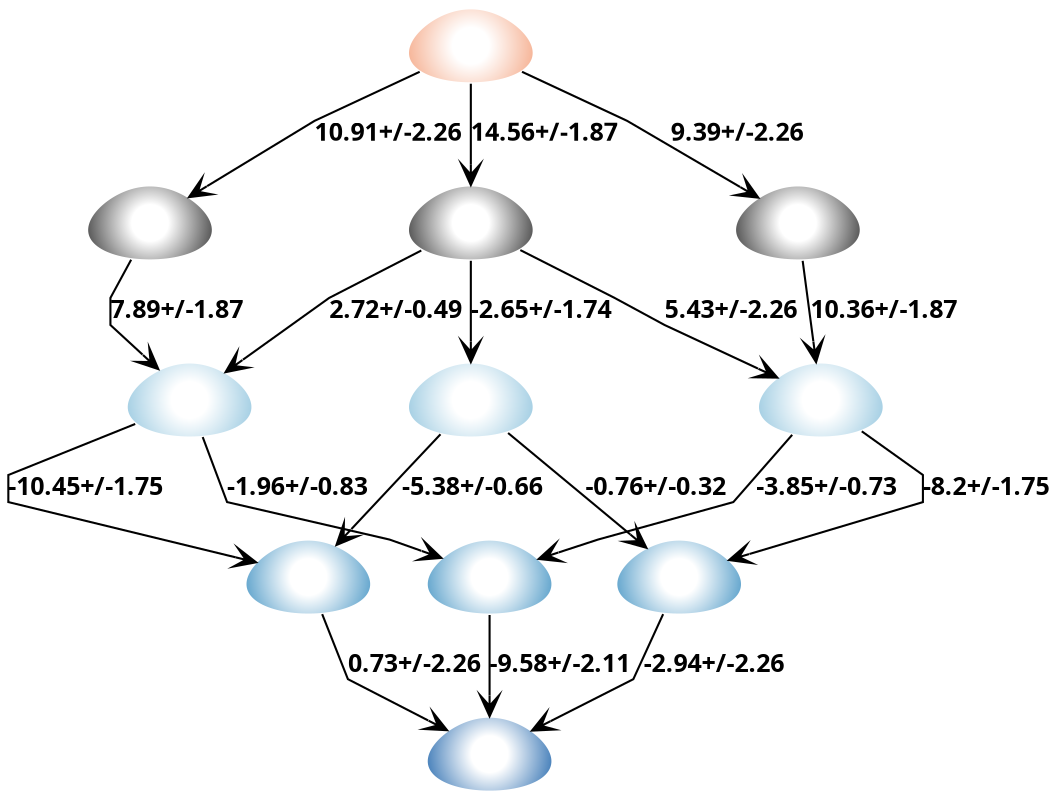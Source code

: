 strict digraph G {
	graph [bb="0,0,573,376",
		fontname="sans bold",
		splines=polyline
	];
	node [label="\N"];
	subgraph subgraph_0 {
		graph [label="Neutral charge",
			style=""
		];
		SM07_micro002		 [charge=0,
			color="#ffffff:#333333",
			fontcolor=black,
			fontname="sans bold",
			fontsize=12,
			height=0.5,
			image="Images\Microstates\SM07_micro002.svg",
			label="",
			labelloc=b,
			penwidth=1,
			pos="428,273",
			shape=egg,
			style=radial,
			width=0.79843];
		SM07_micro003		 [charge=0,
			color="#ffffff:#333333",
			fontcolor=black,
			fontname="sans bold",
			fontsize=12,
			height=0.5,
			image="Images\Microstates\SM07_micro003.svg",
			label="",
			labelloc=b,
			penwidth=1,
			pos="78,273",
			shape=egg,
			style=radial,
			width=0.79843];
		SM07_micro004		 [charge=0,
			color="#ffffff:#333333",
			fontcolor=black,
			fontname="sans bold",
			fontsize=12,
			height=0.5,
			image="Images\Microstates\SM07_micro004.svg",
			label="",
			labelloc=b,
			penwidth=1,
			pos="251,273",
			shape=egg,
			style=radial,
			width=0.79843];
	}
	subgraph subgraph_2 {
		graph [label="+2 charge",
			style=""
		];
		SM07_micro013		 [charge=2,
			color="#ffffff:#4393c3",
			fontcolor=black,
			fontname="sans bold",
			fontsize=12,
			height=0.5,
			image="Images\Microstates\SM07_micro013.svg",
			label="",
			labelloc=b,
			penwidth=1,
			pos="365,103",
			shape=egg,
			style=radial,
			width=0.79843];
		SM07_micro014		 [charge=2,
			color="#ffffff:#4393c3",
			fontcolor=black,
			fontname="sans bold",
			fontsize=12,
			height=0.5,
			image="Images\Microstates\SM07_micro014.svg",
			label="",
			labelloc=b,
			penwidth=1,
			pos="262,103",
			shape=egg,
			style=radial,
			width=0.79843];
		SM07_micro015		 [charge=2,
			color="#ffffff:#4393c3",
			fontcolor=black,
			fontname="sans bold",
			fontsize=12,
			height=0.5,
			image="Images\Microstates\SM07_micro015.svg",
			label="",
			labelloc=b,
			penwidth=1,
			pos="164,103",
			shape=egg,
			style=radial,
			width=0.79843];
	}
	subgraph "subgraph_-1" {
		graph [label="-1 charge",
			style=""
		];
		SM07_micro012		 [charge=-1,
			color="#ffffff:#f4a582",
			fontcolor=black,
			fontname="sans bold",
			fontsize=12,
			height=0.5,
			image="Images\Microstates\SM07_micro012.svg",
			label="",
			labelloc=b,
			penwidth=1,
			pos="251,358",
			shape=egg,
			style=radial,
			width=0.79843];
	}
	subgraph subgraph_3 {
		graph [label="+3 charge",
			style=""
		];
		SM07_micro016		 [charge=3,
			color="#ffffff:#2166ac",
			fontcolor=black,
			fontname="sans bold",
			fontsize=12,
			height=0.5,
			image="Images\Microstates\SM07_micro016.svg",
			label="",
			labelloc=b,
			penwidth=1,
			pos="262,18",
			shape=egg,
			style=radial,
			width=0.79843];
	}
	subgraph subgraph_1 {
		graph [label="+1 charge",
			style=""
		];
		SM07_micro006		 [charge=1,
			color="#ffffff:#92c5de",
			fontcolor=black,
			fontname="sans bold",
			fontsize=12,
			height=0.5,
			image="Images\Microstates\SM07_micro006.svg",
			label="",
			labelloc=b,
			penwidth=1,
			pos="441,188",
			shape=egg,
			style=radial,
			width=0.79843];
		SM07_micro007		 [charge=1,
			color="#ffffff:#92c5de",
			fontcolor=black,
			fontname="sans bold",
			fontsize=12,
			height=0.5,
			image="Images\Microstates\SM07_micro007.svg",
			label="",
			labelloc=b,
			penwidth=1,
			pos="99,188",
			shape=egg,
			style=radial,
			width=0.79843];
		SM07_micro011		 [charge=1,
			color="#ffffff:#92c5de",
			fontcolor=black,
			fontname="sans bold",
			fontsize=12,
			height=0.5,
			image="Images\Microstates\SM07_micro011.svg",
			label="",
			labelloc=b,
			penwidth=1,
			pos="251,188",
			shape=egg,
			style=radial,
			width=0.79843];
	}
	SM07_micro002 -> SM07_micro006	 [SEM=1.87,
		arrowhead=vee,
		fontname="sans bold",
		fontsize=12,
		label="10.36+/-1.87",
		lp="476,230.5",
		pKa=10.36,
		pos="e,438.35,205.89 430.69,254.8 432.45,243.6 434.77,228.75 436.77,215.99",
		splines=polyline];
	SM07_micro003 -> SM07_micro007	 [SEM=1.87,
		arrowhead=vee,
		fontname="sans bold",
		fontsize=12,
		label="7.89+/-1.87",
		lp="93.5,230.5",
		pKa=7.89,
		pos="e,82.988,202.03 67.773,255.73 62.028,246.59 56,237 56,237 56,237 56,224 56,224 56,224 65.192,216.52 75.076,208.47",
		splines=polyline];
	SM07_micro004 -> SM07_micro006	 [SEM=2.26,
		arrowhead=vee,
		fontname="sans bold",
		fontsize=12,
		label="5.43+/-2.26",
		lp="391.5,230.5",
		pKa=5.43,
		pos="e,419.49,197.65 275.74,261.31 299.56,251.02 332,237 332,237 332,237 354,224 354,224 354,224 384.96,211.54 409.95,201.49",
		splines=polyline];
	SM07_micro004 -> SM07_micro007	 [SEM=0.49,
		arrowhead=vee,
		fontname="sans bold",
		fontsize=12,
		label="2.72+/-0.49",
		lp="209.5,230.5",
		pKa=2.72,
		pos="e,116.67,200.62 226.44,261.12 203.25,250.84 172,237 172,237 172,237 146.18,220.02 125.25,206.26",
		splines=polyline];
	SM07_micro004 -> SM07_micro011	 [SEM=1.74,
		arrowhead=vee,
		fontname="sans bold",
		fontsize=12,
		label="-2.65+/-1.74",
		lp="291,230.5",
		pKa=-2.65,
		pos="e,251,206.18 251,254.8 251,243.67 251,228.94 251,216.24",
		splines=polyline];
	SM07_micro006 -> SM07_micro013	 [SEM=1.75,
		arrowhead=vee,
		fontname="sans bold",
		fontsize=12,
		label="-8.2+/-1.75",
		lp="536.5,145.5",
		pKa=-8.2,
		pos="e,389.14,110.26 462.63,174.17 479.47,164.18 500,152 500,152 500,152 500,139 500,139 500,139 439.04,123.2 399.05,112.83",
		splines=polyline];
	SM07_micro006 -> SM07_micro014	 [SEM=0.73,
		arrowhead=vee,
		fontname="sans bold",
		fontsize=12,
		label="-3.85+/-0.73",
		lp="448,145.5",
		pKa=-3.85,
		pos="e,286.2,110.33 426.84,171.55 413.97,157.52 397,139 397,139 397,139 327,121 327,121 327,121 311.7,117 295.94,112.88",
		splines=polyline];
	SM07_micro007 -> SM07_micro014	 [SEM=0.83,
		arrowhead=vee,
		fontname="sans bold",
		fontsize=12,
		label="-1.96+/-0.83",
		lp="156,145.5",
		pKa=-1.96,
		pos="e,238.29,110.72 104.95,170.21 109.85,156.37 116,139 116,139 116,139 202,121 202,121 202,121 214.64,117.42 228.31,113.55",
		splines=polyline];
	SM07_micro007 -> SM07_micro015	 [SEM=1.75,
		arrowhead=vee,
		fontname="sans bold",
		fontsize=12,
		label="-10.45+/-1.75",
		lp="44,145.5",
		pKa=-10.45,
		pos="e,139.09,109.32 72.73,177.71 43.4,167.34 0,152 0,152 0,152 0,139 0,139 0,139 80.905,121.73 129.06,111.46",
		splines=polyline];
	SM07_micro011 -> SM07_micro013	 [SEM=0.32,
		arrowhead=vee,
		fontname="sans bold",
		fontsize=12,
		label="-0.76+/-0.32",
		lp="354,145.5",
		pKa=-0.76,
		pos="e,348.09,116.31 270.08,173.11 289.25,159.15 318.87,137.58 339.93,122.25",
		splines=polyline];
	SM07_micro011 -> SM07_micro015	 [SEM=0.66,
		arrowhead=vee,
		fontname="sans bold",
		fontsize=12,
		label="-5.38+/-0.66",
		lp="254,145.5",
		pKa=-5.38,
		pos="e,178.19,117.63 235.09,171.95 225.07,162.47 214,152 214,152 214,152 199.03,137.63 185.48,124.62",
		splines=polyline];
	SM07_micro013 -> SM07_micro016	 [SEM=2.26,
		arrowhead=vee,
		fontname="sans bold",
		fontsize=12,
		label="-2.94+/-2.26",
		lp="388,60.5",
		pKa=-2.94,
		pos="e,283.28,28.196 357.31,85.212 350.96,71.37 343,54 343,54 343,54 315.65,42.183 292.74,32.282",
		splines=polyline];
	SM07_micro014 -> SM07_micro016	 [SEM=2.11,
		arrowhead=vee,
		fontname="sans bold",
		fontsize=12,
		label="-9.58+/-2.11",
		lp="302,60.5",
		pKa=-9.58,
		pos="e,262,36.176 262,84.802 262,73.674 262,58.945 262,46.244",
		splines=polyline];
	SM07_micro015 -> SM07_micro016	 [SEM=2.26,
		arrowhead=vee,
		fontname="sans bold",
		fontsize=12,
		label="0.73+/-2.26",
		lp="220.5,60.5",
		pKa=0.73,
		pos="e,241.24,28.196 170.65,85.212 176.12,71.37 183,54 183,54 183,54 209.67,42.183 232.02,32.282",
		splines=polyline];
	SM07_micro012 -> SM07_micro002	 [SEM=2.26,
		arrowhead=vee,
		fontname="sans bold",
		fontsize=12,
		label="9.39+/-2.26",
		lp="398.5,315.5",
		pKa=9.39,
		pos="e,408.25,284.42 276.34,346.69 301.71,336.36 337,322 337,322 337,322 372.6,303.22 399.27,289.16",
		splines=polyline];
	SM07_micro012 -> SM07_micro003	 [SEM=2.26,
		arrowhead=vee,
		fontname="sans bold",
		fontsize=12,
		label="10.91+/-2.26",
		lp="206,315.5",
		pKa=10.91,
		pos="e,97.308,284.65 225.66,346.69 200.29,336.36 165,322 165,322 165,322 131.64,303.59 106.23,289.58",
		splines=polyline];
	SM07_micro012 -> SM07_micro004	 [SEM=1.87,
		arrowhead=vee,
		fontname="sans bold",
		fontsize=12,
		label="14.56+/-1.87",
		lp="292,315.5",
		pKa=14.56,
		pos="e,251,291.18 251,339.8 251,328.67 251,313.94 251,301.24",
		splines=polyline];
}

